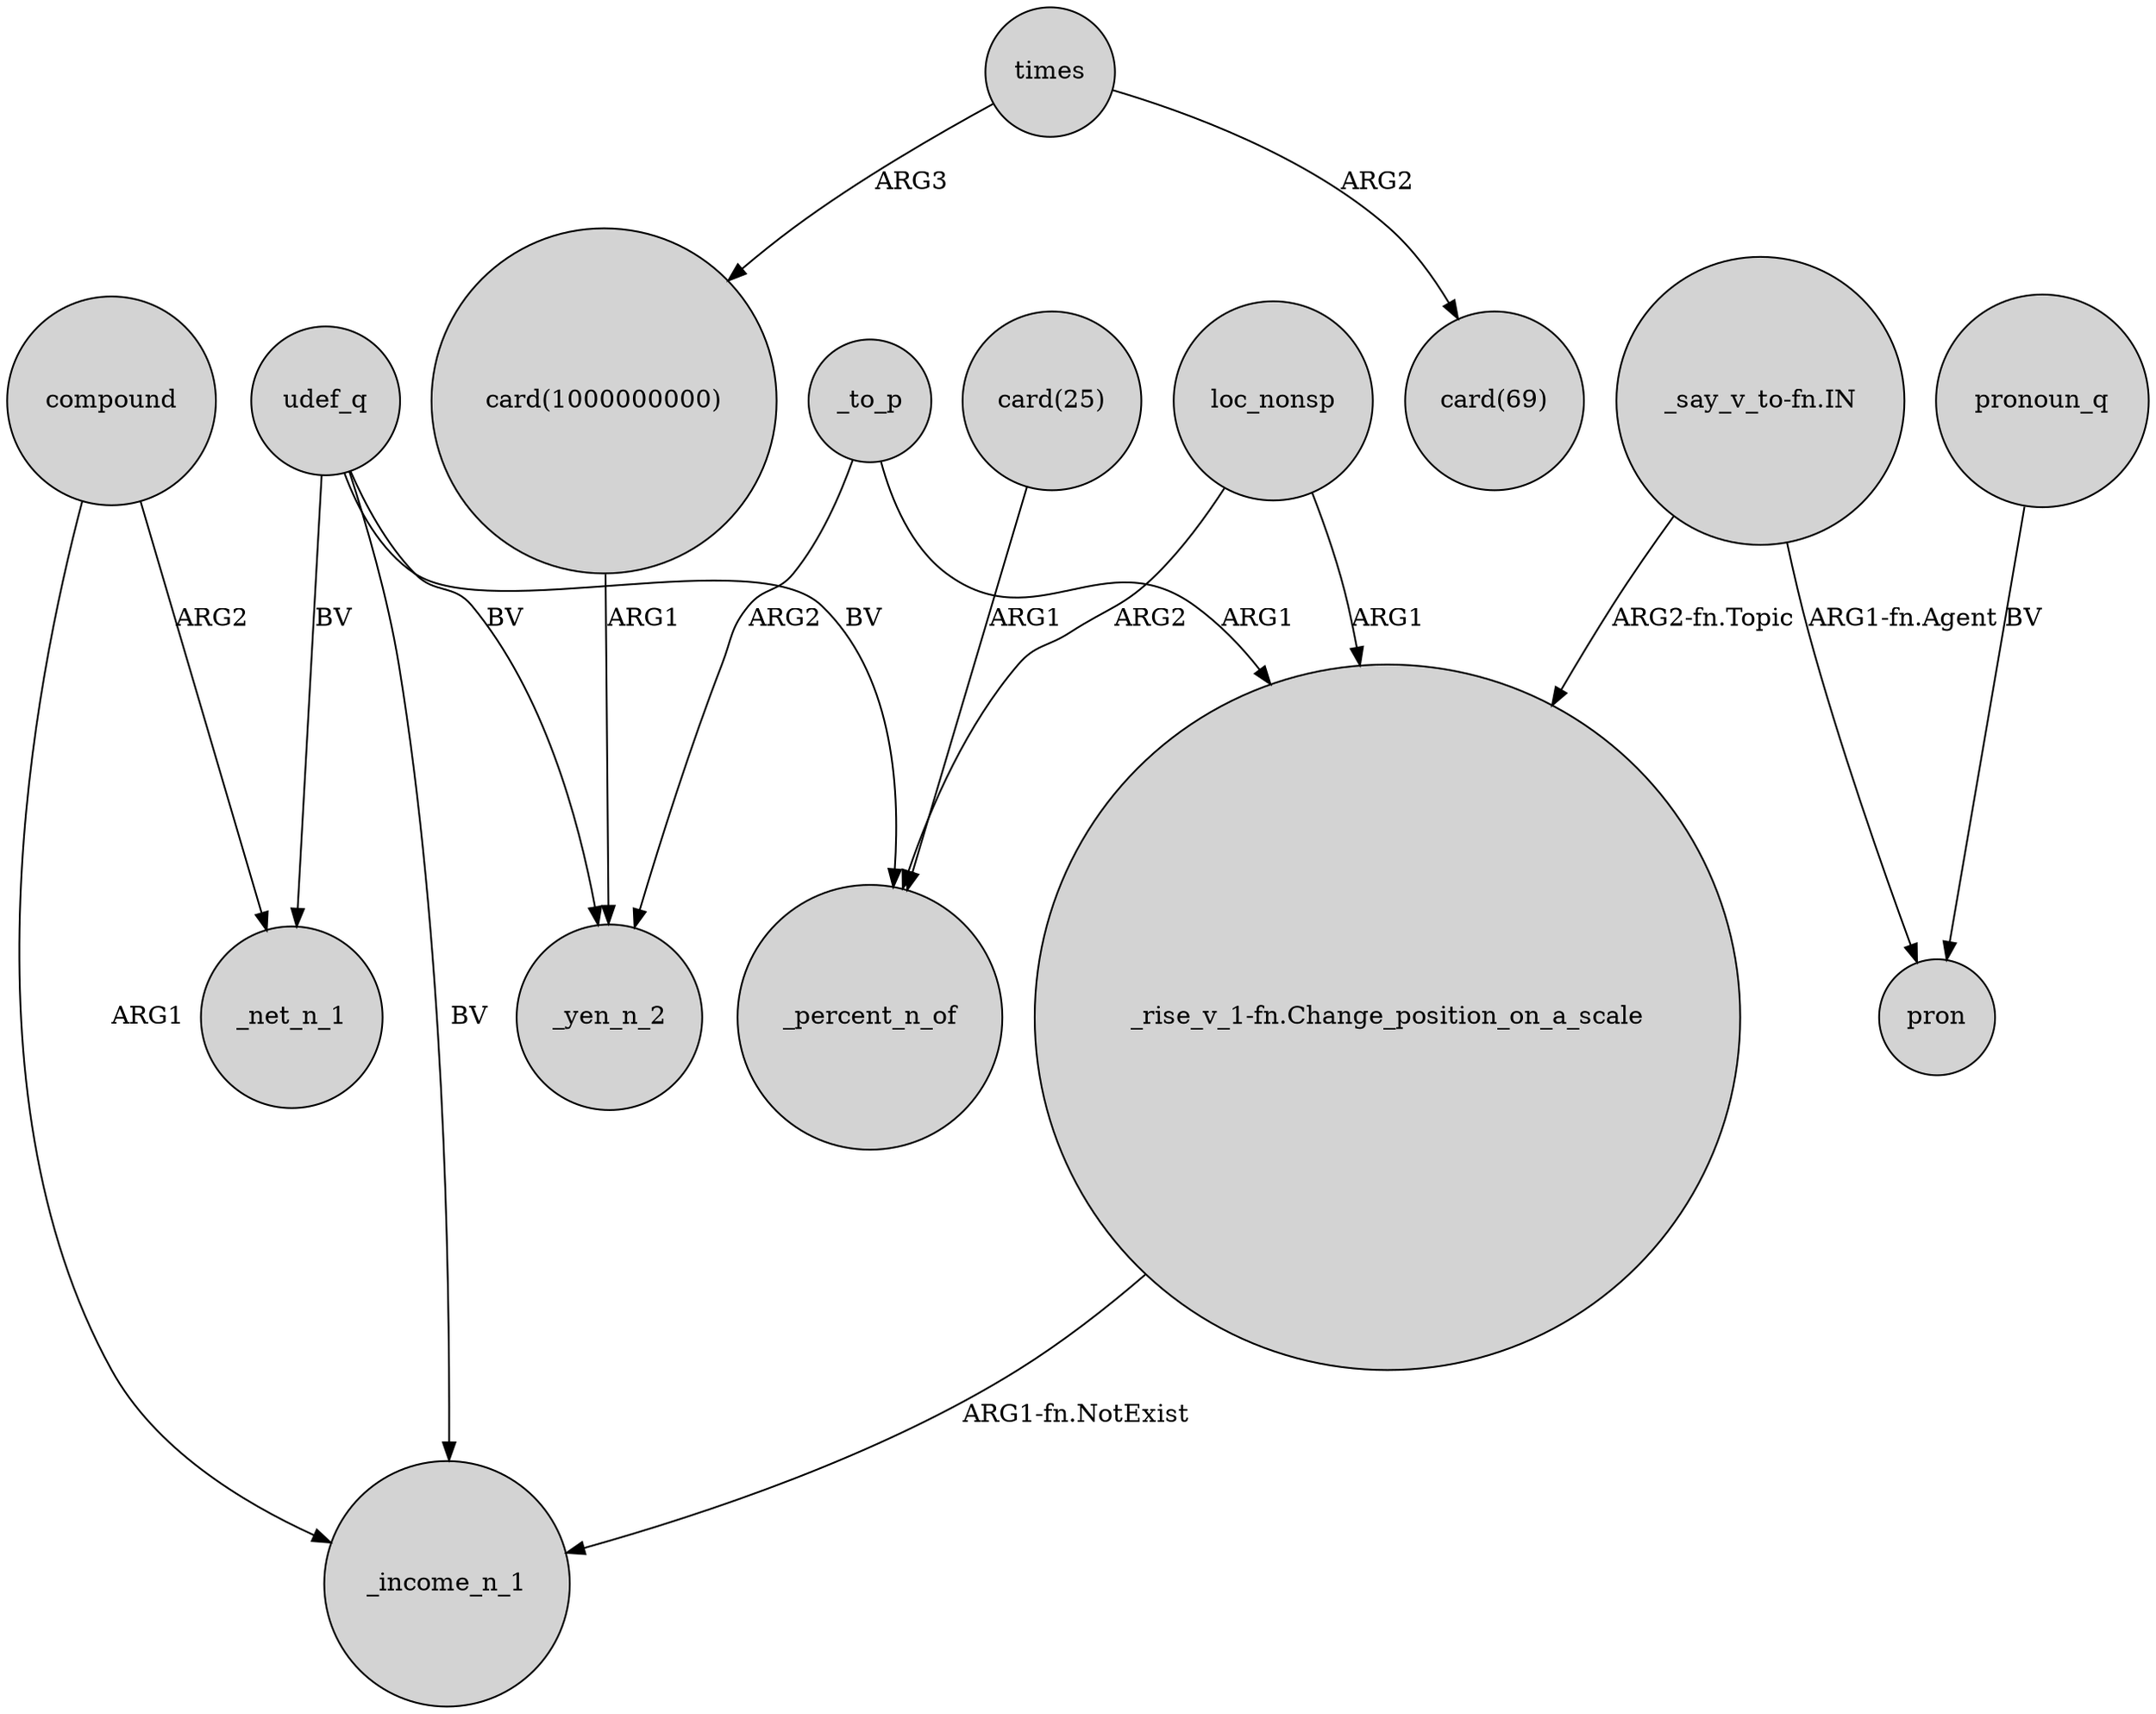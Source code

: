 digraph {
	node [shape=circle style=filled]
	udef_q -> _net_n_1 [label=BV]
	_to_p -> _yen_n_2 [label=ARG2]
	times -> "card(69)" [label=ARG2]
	"_say_v_to-fn.IN" -> "_rise_v_1-fn.Change_position_on_a_scale" [label="ARG2-fn.Topic"]
	udef_q -> _yen_n_2 [label=BV]
	"card(1000000000)" -> _yen_n_2 [label=ARG1]
	compound -> _net_n_1 [label=ARG2]
	compound -> _income_n_1 [label=ARG1]
	loc_nonsp -> _percent_n_of [label=ARG2]
	"_rise_v_1-fn.Change_position_on_a_scale" -> _income_n_1 [label="ARG1-fn.NotExist"]
	loc_nonsp -> "_rise_v_1-fn.Change_position_on_a_scale" [label=ARG1]
	udef_q -> _percent_n_of [label=BV]
	_to_p -> "_rise_v_1-fn.Change_position_on_a_scale" [label=ARG1]
	"card(25)" -> _percent_n_of [label=ARG1]
	times -> "card(1000000000)" [label=ARG3]
	udef_q -> _income_n_1 [label=BV]
	"_say_v_to-fn.IN" -> pron [label="ARG1-fn.Agent"]
	pronoun_q -> pron [label=BV]
}
